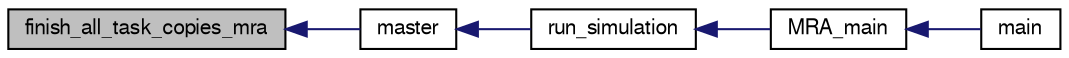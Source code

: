 digraph G
{
  edge [fontname="FreeSans",fontsize="10",labelfontname="FreeSans",labelfontsize="10"];
  node [fontname="FreeSans",fontsize="10",shape=record];
  rankdir="LR";
  Node1 [label="finish_all_task_copies_mra",height=0.2,width=0.4,color="black", fillcolor="grey75", style="filled" fontcolor="black"];
  Node1 -> Node2 [dir="back",color="midnightblue",fontsize="10",style="solid"];
  Node2 [label="master",height=0.2,width=0.4,color="black", fillcolor="white", style="filled",URL="$simcore_8c.html#a8334c270611cbc51b46c9212c3438d6f",tooltip="Main master function."];
  Node2 -> Node3 [dir="back",color="midnightblue",fontsize="10",style="solid"];
  Node3 [label="run_simulation",height=0.2,width=0.4,color="black", fillcolor="white", style="filled",URL="$simcore_8c.html#a30374047fbbd4e1bfb41a8b8db7380e4"];
  Node3 -> Node4 [dir="back",color="midnightblue",fontsize="10",style="solid"];
  Node4 [label="MRA_main",height=0.2,width=0.4,color="black", fillcolor="white", style="filled",URL="$mra_8h.html#a002d713ab68756c7102fdf5d914a30da"];
  Node4 -> Node5 [dir="back",color="midnightblue",fontsize="10",style="solid"];
  Node5 [label="main",height=0.2,width=0.4,color="black", fillcolor="white", style="filled",URL="$hello_8c.html#a0ddf1224851353fc92bfbff6f499fa97"];
}

